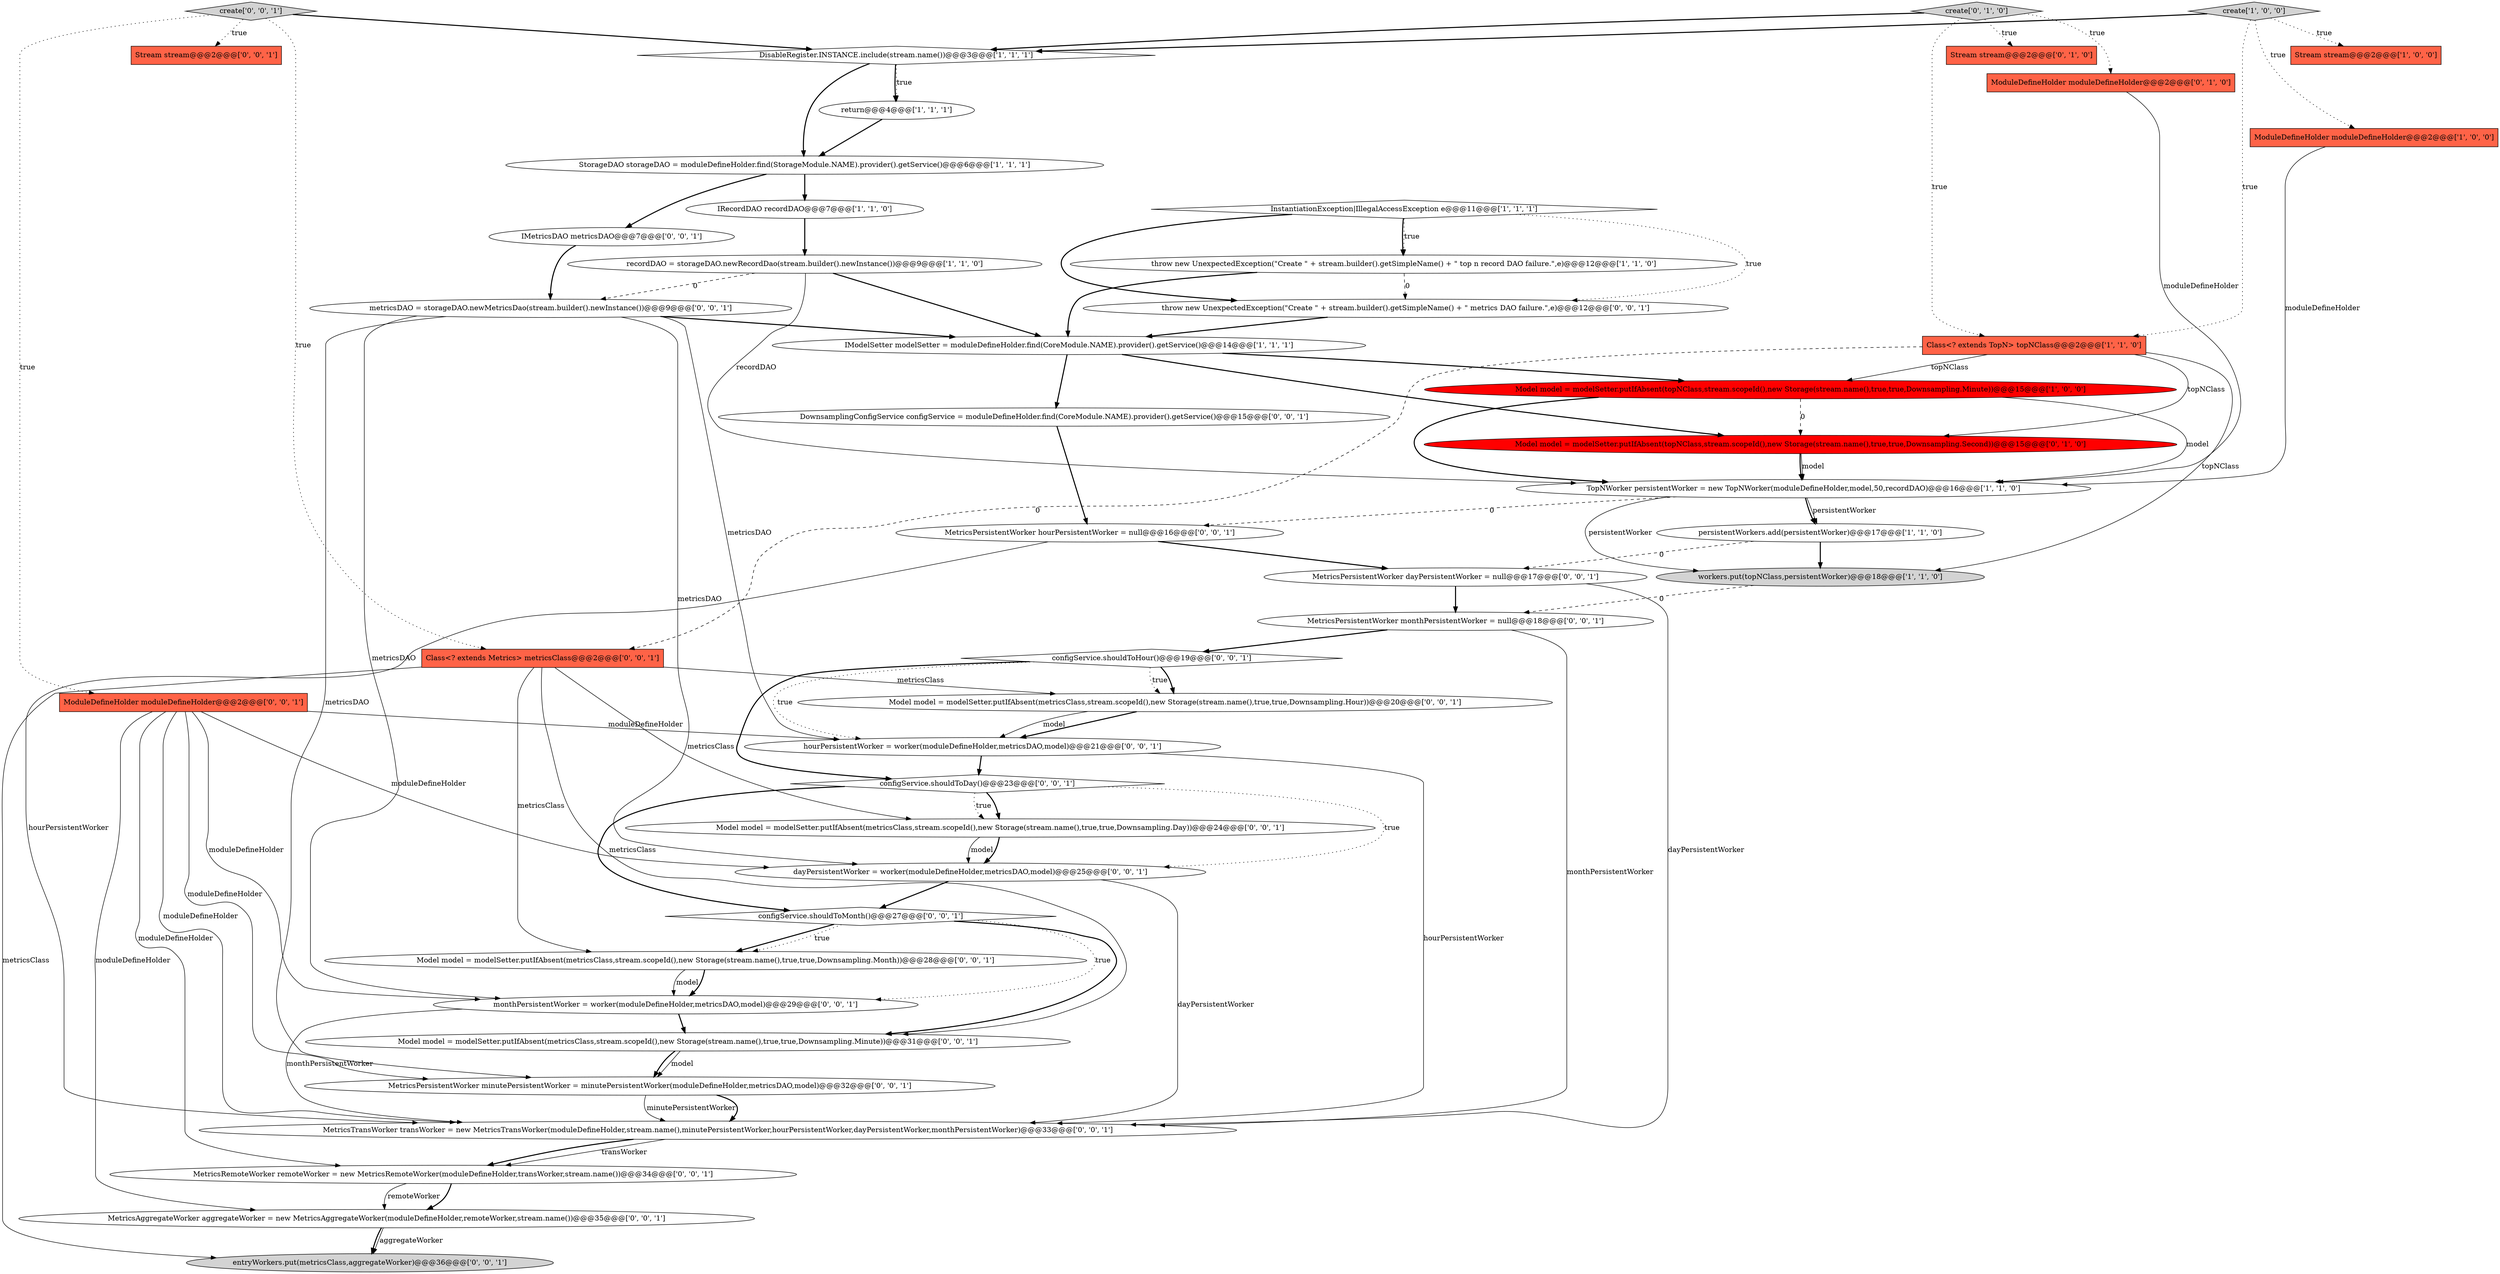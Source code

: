 digraph {
19 [style = filled, label = "ModuleDefineHolder moduleDefineHolder@@@2@@@['0', '1', '0']", fillcolor = tomato, shape = box image = "AAA0AAABBB2BBB"];
32 [style = filled, label = "Stream stream@@@2@@@['0', '0', '1']", fillcolor = tomato, shape = box image = "AAA0AAABBB3BBB"];
41 [style = filled, label = "MetricsPersistentWorker hourPersistentWorker = null@@@16@@@['0', '0', '1']", fillcolor = white, shape = ellipse image = "AAA0AAABBB3BBB"];
40 [style = filled, label = "MetricsPersistentWorker monthPersistentWorker = null@@@18@@@['0', '0', '1']", fillcolor = white, shape = ellipse image = "AAA0AAABBB3BBB"];
9 [style = filled, label = "TopNWorker persistentWorker = new TopNWorker(moduleDefineHolder,model,50,recordDAO)@@@16@@@['1', '1', '0']", fillcolor = white, shape = ellipse image = "AAA0AAABBB1BBB"];
16 [style = filled, label = "create['0', '1', '0']", fillcolor = lightgray, shape = diamond image = "AAA0AAABBB2BBB"];
8 [style = filled, label = "StorageDAO storageDAO = moduleDefineHolder.find(StorageModule.NAME).provider().getService()@@@6@@@['1', '1', '1']", fillcolor = white, shape = ellipse image = "AAA0AAABBB1BBB"];
10 [style = filled, label = "DisableRegister.INSTANCE.include(stream.name())@@@3@@@['1', '1', '1']", fillcolor = white, shape = diamond image = "AAA0AAABBB1BBB"];
43 [style = filled, label = "Class<? extends Metrics> metricsClass@@@2@@@['0', '0', '1']", fillcolor = tomato, shape = box image = "AAA0AAABBB3BBB"];
14 [style = filled, label = "Class<? extends TopN> topNClass@@@2@@@['1', '1', '0']", fillcolor = tomato, shape = box image = "AAA0AAABBB1BBB"];
34 [style = filled, label = "Model model = modelSetter.putIfAbsent(metricsClass,stream.scopeId(),new Storage(stream.name(),true,true,Downsampling.Minute))@@@31@@@['0', '0', '1']", fillcolor = white, shape = ellipse image = "AAA0AAABBB3BBB"];
7 [style = filled, label = "workers.put(topNClass,persistentWorker)@@@18@@@['1', '1', '0']", fillcolor = lightgray, shape = ellipse image = "AAA0AAABBB1BBB"];
15 [style = filled, label = "throw new UnexpectedException(\"Create \" + stream.builder().getSimpleName() + \" top n record DAO failure.\",e)@@@12@@@['1', '1', '0']", fillcolor = white, shape = ellipse image = "AAA0AAABBB1BBB"];
36 [style = filled, label = "hourPersistentWorker = worker(moduleDefineHolder,metricsDAO,model)@@@21@@@['0', '0', '1']", fillcolor = white, shape = ellipse image = "AAA0AAABBB3BBB"];
28 [style = filled, label = "throw new UnexpectedException(\"Create \" + stream.builder().getSimpleName() + \" metrics DAO failure.\",e)@@@12@@@['0', '0', '1']", fillcolor = white, shape = ellipse image = "AAA0AAABBB3BBB"];
39 [style = filled, label = "monthPersistentWorker = worker(moduleDefineHolder,metricsDAO,model)@@@29@@@['0', '0', '1']", fillcolor = white, shape = ellipse image = "AAA0AAABBB3BBB"];
37 [style = filled, label = "MetricsPersistentWorker minutePersistentWorker = minutePersistentWorker(moduleDefineHolder,metricsDAO,model)@@@32@@@['0', '0', '1']", fillcolor = white, shape = ellipse image = "AAA0AAABBB3BBB"];
35 [style = filled, label = "create['0', '0', '1']", fillcolor = lightgray, shape = diamond image = "AAA0AAABBB3BBB"];
3 [style = filled, label = "recordDAO = storageDAO.newRecordDao(stream.builder().newInstance())@@@9@@@['1', '1', '0']", fillcolor = white, shape = ellipse image = "AAA0AAABBB1BBB"];
42 [style = filled, label = "configService.shouldToHour()@@@19@@@['0', '0', '1']", fillcolor = white, shape = diamond image = "AAA0AAABBB3BBB"];
13 [style = filled, label = "persistentWorkers.add(persistentWorker)@@@17@@@['1', '1', '0']", fillcolor = white, shape = ellipse image = "AAA0AAABBB1BBB"];
21 [style = filled, label = "entryWorkers.put(metricsClass,aggregateWorker)@@@36@@@['0', '0', '1']", fillcolor = lightgray, shape = ellipse image = "AAA0AAABBB3BBB"];
25 [style = filled, label = "MetricsPersistentWorker dayPersistentWorker = null@@@17@@@['0', '0', '1']", fillcolor = white, shape = ellipse image = "AAA0AAABBB3BBB"];
30 [style = filled, label = "Model model = modelSetter.putIfAbsent(metricsClass,stream.scopeId(),new Storage(stream.name(),true,true,Downsampling.Month))@@@28@@@['0', '0', '1']", fillcolor = white, shape = ellipse image = "AAA0AAABBB3BBB"];
23 [style = filled, label = "dayPersistentWorker = worker(moduleDefineHolder,metricsDAO,model)@@@25@@@['0', '0', '1']", fillcolor = white, shape = ellipse image = "AAA0AAABBB3BBB"];
24 [style = filled, label = "metricsDAO = storageDAO.newMetricsDao(stream.builder().newInstance())@@@9@@@['0', '0', '1']", fillcolor = white, shape = ellipse image = "AAA0AAABBB3BBB"];
31 [style = filled, label = "MetricsTransWorker transWorker = new MetricsTransWorker(moduleDefineHolder,stream.name(),minutePersistentWorker,hourPersistentWorker,dayPersistentWorker,monthPersistentWorker)@@@33@@@['0', '0', '1']", fillcolor = white, shape = ellipse image = "AAA0AAABBB3BBB"];
18 [style = filled, label = "Stream stream@@@2@@@['0', '1', '0']", fillcolor = tomato, shape = box image = "AAA0AAABBB2BBB"];
2 [style = filled, label = "IModelSetter modelSetter = moduleDefineHolder.find(CoreModule.NAME).provider().getService()@@@14@@@['1', '1', '1']", fillcolor = white, shape = ellipse image = "AAA0AAABBB1BBB"];
29 [style = filled, label = "configService.shouldToMonth()@@@27@@@['0', '0', '1']", fillcolor = white, shape = diamond image = "AAA0AAABBB3BBB"];
5 [style = filled, label = "IRecordDAO recordDAO@@@7@@@['1', '1', '0']", fillcolor = white, shape = ellipse image = "AAA0AAABBB1BBB"];
0 [style = filled, label = "Model model = modelSetter.putIfAbsent(topNClass,stream.scopeId(),new Storage(stream.name(),true,true,Downsampling.Minute))@@@15@@@['1', '0', '0']", fillcolor = red, shape = ellipse image = "AAA1AAABBB1BBB"];
20 [style = filled, label = "DownsamplingConfigService configService = moduleDefineHolder.find(CoreModule.NAME).provider().getService()@@@15@@@['0', '0', '1']", fillcolor = white, shape = ellipse image = "AAA0AAABBB3BBB"];
11 [style = filled, label = "InstantiationException|IllegalAccessException e@@@11@@@['1', '1', '1']", fillcolor = white, shape = diamond image = "AAA0AAABBB1BBB"];
45 [style = filled, label = "IMetricsDAO metricsDAO@@@7@@@['0', '0', '1']", fillcolor = white, shape = ellipse image = "AAA0AAABBB3BBB"];
4 [style = filled, label = "ModuleDefineHolder moduleDefineHolder@@@2@@@['1', '0', '0']", fillcolor = tomato, shape = box image = "AAA0AAABBB1BBB"];
33 [style = filled, label = "Model model = modelSetter.putIfAbsent(metricsClass,stream.scopeId(),new Storage(stream.name(),true,true,Downsampling.Hour))@@@20@@@['0', '0', '1']", fillcolor = white, shape = ellipse image = "AAA0AAABBB3BBB"];
12 [style = filled, label = "return@@@4@@@['1', '1', '1']", fillcolor = white, shape = ellipse image = "AAA0AAABBB1BBB"];
1 [style = filled, label = "Stream stream@@@2@@@['1', '0', '0']", fillcolor = tomato, shape = box image = "AAA0AAABBB1BBB"];
26 [style = filled, label = "Model model = modelSetter.putIfAbsent(metricsClass,stream.scopeId(),new Storage(stream.name(),true,true,Downsampling.Day))@@@24@@@['0', '0', '1']", fillcolor = white, shape = ellipse image = "AAA0AAABBB3BBB"];
38 [style = filled, label = "ModuleDefineHolder moduleDefineHolder@@@2@@@['0', '0', '1']", fillcolor = tomato, shape = box image = "AAA0AAABBB3BBB"];
17 [style = filled, label = "Model model = modelSetter.putIfAbsent(topNClass,stream.scopeId(),new Storage(stream.name(),true,true,Downsampling.Second))@@@15@@@['0', '1', '0']", fillcolor = red, shape = ellipse image = "AAA1AAABBB2BBB"];
44 [style = filled, label = "MetricsAggregateWorker aggregateWorker = new MetricsAggregateWorker(moduleDefineHolder,remoteWorker,stream.name())@@@35@@@['0', '0', '1']", fillcolor = white, shape = ellipse image = "AAA0AAABBB3BBB"];
6 [style = filled, label = "create['1', '0', '0']", fillcolor = lightgray, shape = diamond image = "AAA0AAABBB1BBB"];
22 [style = filled, label = "MetricsRemoteWorker remoteWorker = new MetricsRemoteWorker(moduleDefineHolder,transWorker,stream.name())@@@34@@@['0', '0', '1']", fillcolor = white, shape = ellipse image = "AAA0AAABBB3BBB"];
27 [style = filled, label = "configService.shouldToDay()@@@23@@@['0', '0', '1']", fillcolor = white, shape = diamond image = "AAA0AAABBB3BBB"];
5->3 [style = bold, label=""];
44->21 [style = solid, label="aggregateWorker"];
29->30 [style = bold, label=""];
0->9 [style = solid, label="model"];
31->22 [style = solid, label="transWorker"];
17->9 [style = bold, label=""];
6->1 [style = dotted, label="true"];
4->9 [style = solid, label="moduleDefineHolder"];
27->23 [style = dotted, label="true"];
13->25 [style = dashed, label="0"];
29->34 [style = bold, label=""];
37->31 [style = solid, label="minutePersistentWorker"];
45->24 [style = bold, label=""];
23->29 [style = bold, label=""];
38->39 [style = solid, label="moduleDefineHolder"];
38->44 [style = solid, label="moduleDefineHolder"];
9->13 [style = solid, label="persistentWorker"];
10->8 [style = bold, label=""];
37->31 [style = bold, label=""];
10->12 [style = bold, label=""];
11->28 [style = dotted, label="true"];
42->33 [style = dotted, label="true"];
43->30 [style = solid, label="metricsClass"];
35->10 [style = bold, label=""];
9->41 [style = dashed, label="0"];
24->36 [style = solid, label="metricsDAO"];
11->15 [style = dotted, label="true"];
38->31 [style = solid, label="moduleDefineHolder"];
25->40 [style = bold, label=""];
11->28 [style = bold, label=""];
2->20 [style = bold, label=""];
44->21 [style = bold, label=""];
15->28 [style = dashed, label="0"];
14->7 [style = solid, label="topNClass"];
39->34 [style = bold, label=""];
3->24 [style = dashed, label="0"];
42->36 [style = dotted, label="true"];
35->38 [style = dotted, label="true"];
38->37 [style = solid, label="moduleDefineHolder"];
0->17 [style = dashed, label="0"];
30->39 [style = solid, label="model"];
6->14 [style = dotted, label="true"];
25->31 [style = solid, label="dayPersistentWorker"];
20->41 [style = bold, label=""];
24->23 [style = solid, label="metricsDAO"];
3->2 [style = bold, label=""];
33->36 [style = bold, label=""];
16->14 [style = dotted, label="true"];
19->9 [style = solid, label="moduleDefineHolder"];
27->29 [style = bold, label=""];
43->21 [style = solid, label="metricsClass"];
29->39 [style = dotted, label="true"];
38->36 [style = solid, label="moduleDefineHolder"];
27->26 [style = bold, label=""];
16->18 [style = dotted, label="true"];
2->17 [style = bold, label=""];
22->44 [style = bold, label=""];
33->36 [style = solid, label="model"];
24->39 [style = solid, label="metricsDAO"];
14->17 [style = solid, label="topNClass"];
26->23 [style = solid, label="model"];
43->33 [style = solid, label="metricsClass"];
14->0 [style = solid, label="topNClass"];
36->31 [style = solid, label="hourPersistentWorker"];
2->0 [style = bold, label=""];
43->34 [style = solid, label="metricsClass"];
24->37 [style = solid, label="metricsDAO"];
12->8 [style = bold, label=""];
23->31 [style = solid, label="dayPersistentWorker"];
6->10 [style = bold, label=""];
8->45 [style = bold, label=""];
9->7 [style = solid, label="persistentWorker"];
42->27 [style = bold, label=""];
35->43 [style = dotted, label="true"];
38->22 [style = solid, label="moduleDefineHolder"];
43->26 [style = solid, label="metricsClass"];
7->40 [style = dashed, label="0"];
16->19 [style = dotted, label="true"];
15->2 [style = bold, label=""];
10->12 [style = dotted, label="true"];
0->9 [style = bold, label=""];
38->23 [style = solid, label="moduleDefineHolder"];
31->22 [style = bold, label=""];
24->2 [style = bold, label=""];
17->9 [style = solid, label="model"];
16->10 [style = bold, label=""];
27->26 [style = dotted, label="true"];
34->37 [style = solid, label="model"];
42->33 [style = bold, label=""];
3->9 [style = solid, label="recordDAO"];
11->15 [style = bold, label=""];
28->2 [style = bold, label=""];
14->43 [style = dashed, label="0"];
36->27 [style = bold, label=""];
6->4 [style = dotted, label="true"];
8->5 [style = bold, label=""];
34->37 [style = bold, label=""];
13->7 [style = bold, label=""];
26->23 [style = bold, label=""];
29->30 [style = dotted, label="true"];
30->39 [style = bold, label=""];
40->31 [style = solid, label="monthPersistentWorker"];
41->25 [style = bold, label=""];
41->31 [style = solid, label="hourPersistentWorker"];
39->31 [style = solid, label="monthPersistentWorker"];
40->42 [style = bold, label=""];
22->44 [style = solid, label="remoteWorker"];
9->13 [style = bold, label=""];
35->32 [style = dotted, label="true"];
}
